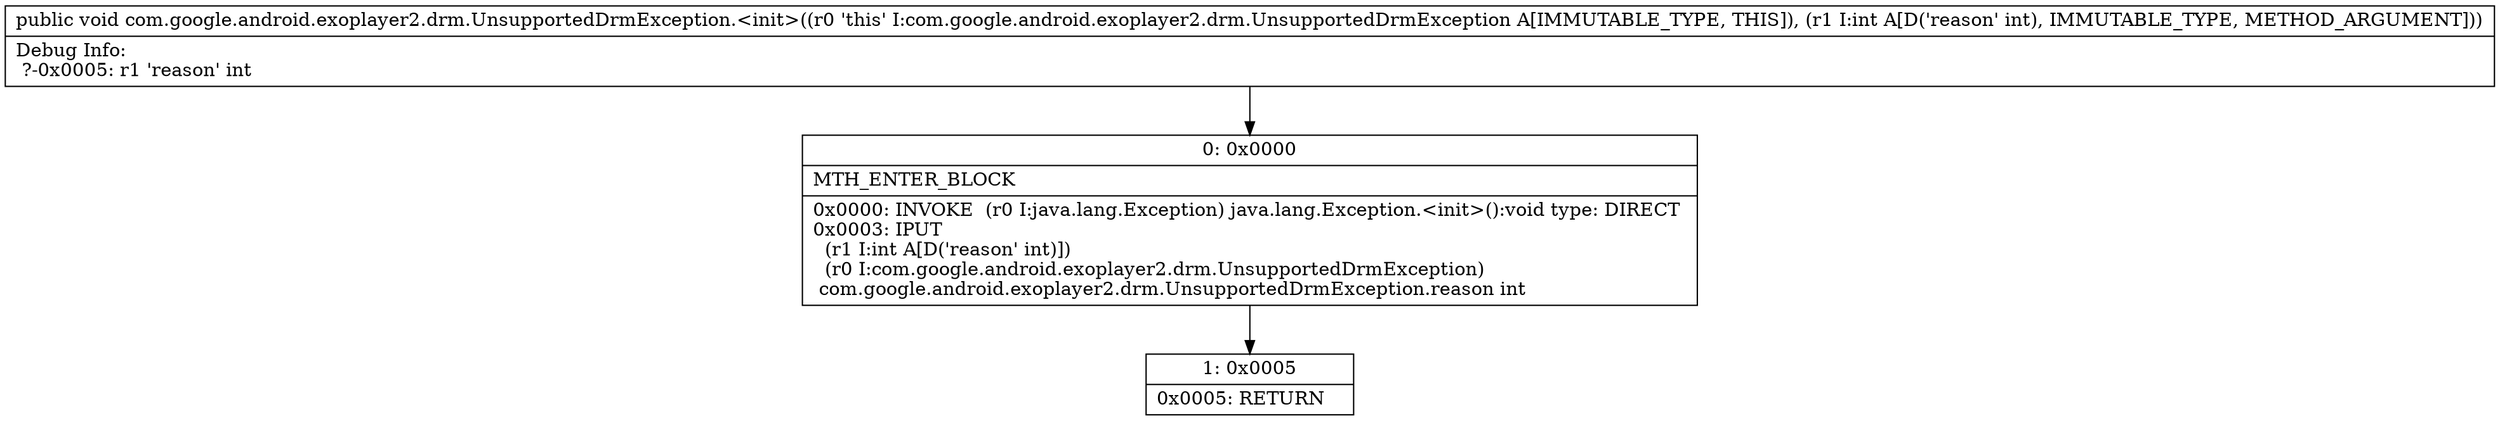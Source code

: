 digraph "CFG forcom.google.android.exoplayer2.drm.UnsupportedDrmException.\<init\>(I)V" {
Node_0 [shape=record,label="{0\:\ 0x0000|MTH_ENTER_BLOCK\l|0x0000: INVOKE  (r0 I:java.lang.Exception) java.lang.Exception.\<init\>():void type: DIRECT \l0x0003: IPUT  \l  (r1 I:int A[D('reason' int)])\l  (r0 I:com.google.android.exoplayer2.drm.UnsupportedDrmException)\l com.google.android.exoplayer2.drm.UnsupportedDrmException.reason int \l}"];
Node_1 [shape=record,label="{1\:\ 0x0005|0x0005: RETURN   \l}"];
MethodNode[shape=record,label="{public void com.google.android.exoplayer2.drm.UnsupportedDrmException.\<init\>((r0 'this' I:com.google.android.exoplayer2.drm.UnsupportedDrmException A[IMMUTABLE_TYPE, THIS]), (r1 I:int A[D('reason' int), IMMUTABLE_TYPE, METHOD_ARGUMENT]))  | Debug Info:\l  ?\-0x0005: r1 'reason' int\l}"];
MethodNode -> Node_0;
Node_0 -> Node_1;
}

